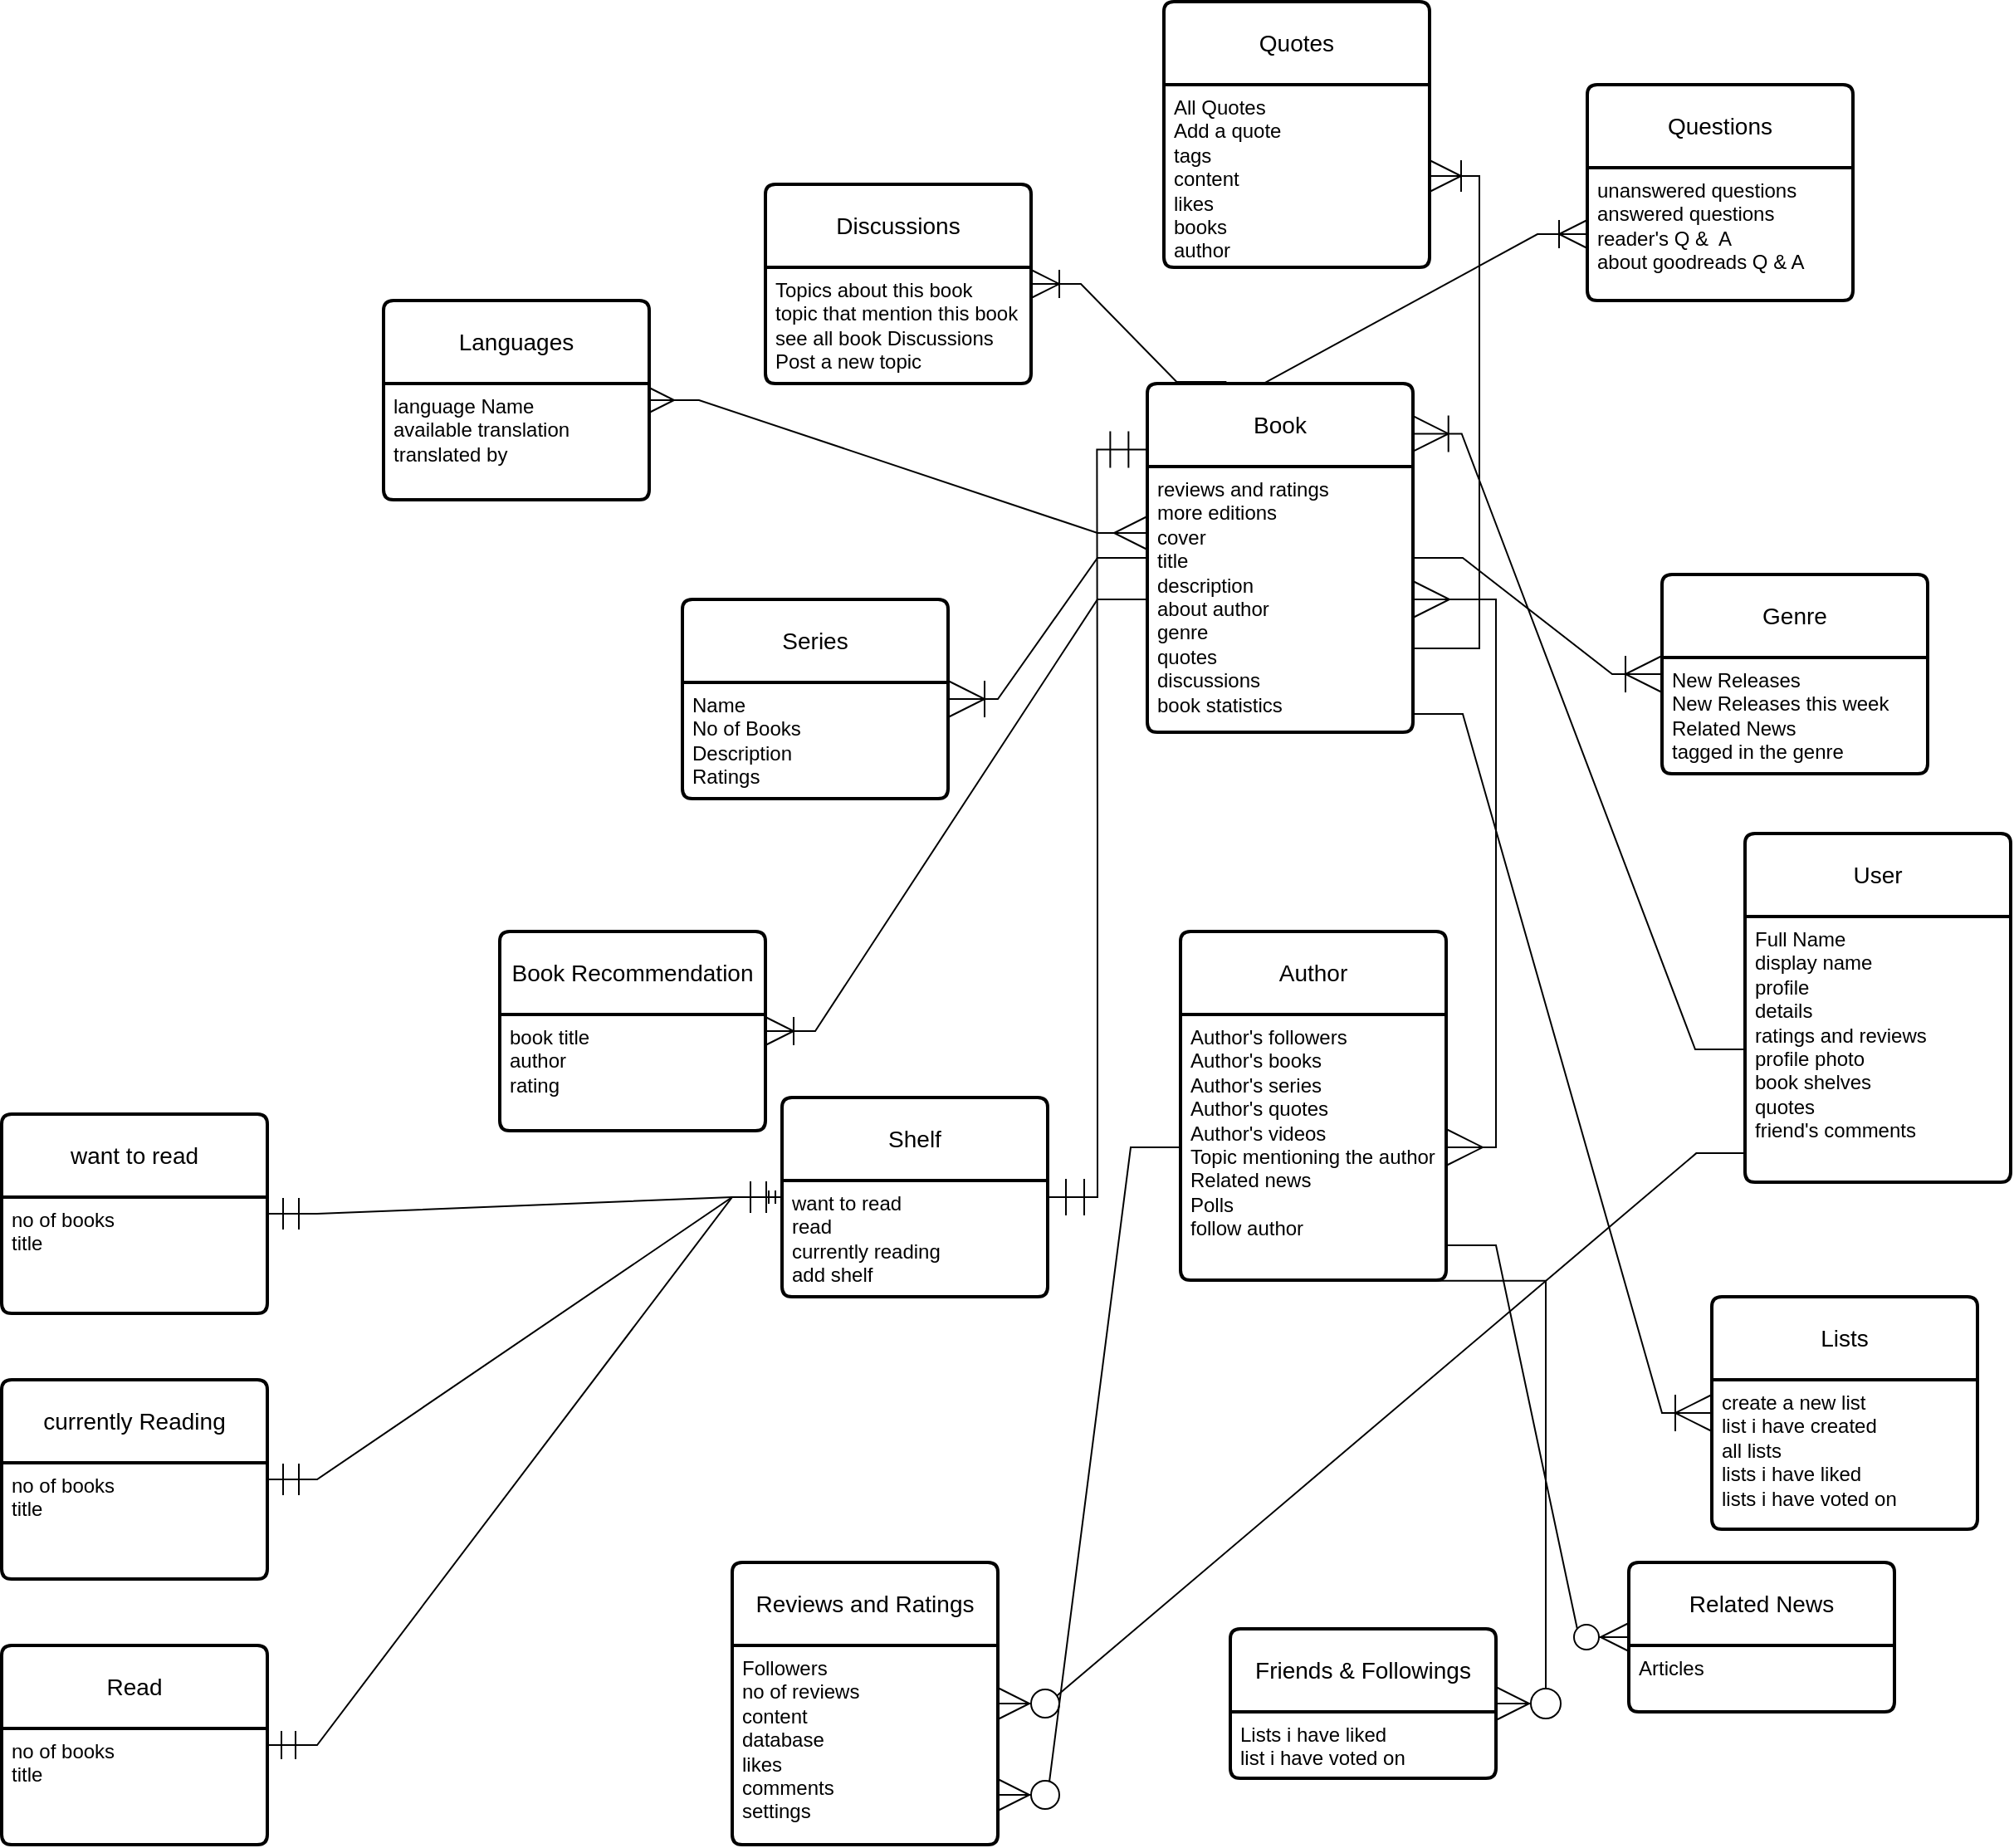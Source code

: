 <mxfile version="21.8.1" type="device">
  <diagram id="R2lEEEUBdFMjLlhIrx00" name="Page-1">
    <mxGraphModel dx="2313" dy="3277" grid="1" gridSize="10" guides="1" tooltips="1" connect="1" arrows="1" fold="1" page="1" pageScale="1" pageWidth="850" pageHeight="1100" math="0" shadow="0" extFonts="Permanent Marker^https://fonts.googleapis.com/css?family=Permanent+Marker">
      <root>
        <mxCell id="0" />
        <mxCell id="1" parent="0" />
        <mxCell id="PYLvjWSTo0g7mIUMMPKN-5" value="Book" style="swimlane;childLayout=stackLayout;horizontal=1;startSize=50;horizontalStack=0;rounded=1;fontSize=14;fontStyle=0;strokeWidth=2;resizeParent=0;resizeLast=1;shadow=0;dashed=0;align=center;arcSize=4;whiteSpace=wrap;html=1;" parent="1" vertex="1">
          <mxGeometry y="-60" width="160" height="210" as="geometry" />
        </mxCell>
        <mxCell id="PYLvjWSTo0g7mIUMMPKN-6" value="reviews and ratings&lt;br&gt;more editions&lt;br&gt;cover&lt;br&gt;title&lt;br&gt;description&lt;br&gt;about author&lt;br&gt;genre&lt;br&gt;quotes&lt;br&gt;discussions&lt;br&gt;book statistics" style="align=left;strokeColor=none;fillColor=none;spacingLeft=4;fontSize=12;verticalAlign=top;resizable=0;rotatable=0;part=1;html=1;" parent="PYLvjWSTo0g7mIUMMPKN-5" vertex="1">
          <mxGeometry y="50" width="160" height="160" as="geometry" />
        </mxCell>
        <mxCell id="PYLvjWSTo0g7mIUMMPKN-7" value="Author" style="swimlane;childLayout=stackLayout;horizontal=1;startSize=50;horizontalStack=0;rounded=1;fontSize=14;fontStyle=0;strokeWidth=2;resizeParent=0;resizeLast=1;shadow=0;dashed=0;align=center;arcSize=4;whiteSpace=wrap;html=1;" parent="1" vertex="1">
          <mxGeometry x="20" y="270" width="160" height="210" as="geometry" />
        </mxCell>
        <mxCell id="PYLvjWSTo0g7mIUMMPKN-8" value="Author&#39;s followers&lt;br&gt;Author&#39;s books&lt;br&gt;Author&#39;s series&lt;br&gt;Author&#39;s quotes&lt;br&gt;Author&#39;s videos&lt;br&gt;Topic mentioning the author&lt;br&gt;Related news&lt;br&gt;Polls&lt;br&gt;follow author&lt;br&gt;" style="align=left;strokeColor=none;fillColor=none;spacingLeft=4;fontSize=12;verticalAlign=top;resizable=0;rotatable=0;part=1;html=1;" parent="PYLvjWSTo0g7mIUMMPKN-7" vertex="1">
          <mxGeometry y="50" width="160" height="160" as="geometry" />
        </mxCell>
        <mxCell id="PYLvjWSTo0g7mIUMMPKN-9" value="Shelf" style="swimlane;childLayout=stackLayout;horizontal=1;startSize=50;horizontalStack=0;rounded=1;fontSize=14;fontStyle=0;strokeWidth=2;resizeParent=0;resizeLast=1;shadow=0;dashed=0;align=center;arcSize=4;whiteSpace=wrap;html=1;" parent="1" vertex="1">
          <mxGeometry x="-220" y="370" width="160" height="120" as="geometry" />
        </mxCell>
        <mxCell id="PYLvjWSTo0g7mIUMMPKN-10" value="want to read&lt;br&gt;read&lt;br&gt;currently reading&lt;br&gt;add shelf" style="align=left;strokeColor=none;fillColor=none;spacingLeft=4;fontSize=12;verticalAlign=top;resizable=0;rotatable=0;part=1;html=1;" parent="PYLvjWSTo0g7mIUMMPKN-9" vertex="1">
          <mxGeometry y="50" width="160" height="70" as="geometry" />
        </mxCell>
        <mxCell id="PYLvjWSTo0g7mIUMMPKN-11" value="Genre" style="swimlane;childLayout=stackLayout;horizontal=1;startSize=50;horizontalStack=0;rounded=1;fontSize=14;fontStyle=0;strokeWidth=2;resizeParent=0;resizeLast=1;shadow=0;dashed=0;align=center;arcSize=4;whiteSpace=wrap;html=1;" parent="1" vertex="1">
          <mxGeometry x="310" y="55" width="160" height="120" as="geometry" />
        </mxCell>
        <mxCell id="PYLvjWSTo0g7mIUMMPKN-12" value="New Releases&lt;br&gt;New Releases this week&lt;br&gt;Related News&lt;br&gt;tagged in the genre" style="align=left;strokeColor=none;fillColor=none;spacingLeft=4;fontSize=12;verticalAlign=top;resizable=0;rotatable=0;part=1;html=1;" parent="PYLvjWSTo0g7mIUMMPKN-11" vertex="1">
          <mxGeometry y="50" width="160" height="70" as="geometry" />
        </mxCell>
        <mxCell id="PYLvjWSTo0g7mIUMMPKN-13" value="User" style="swimlane;childLayout=stackLayout;horizontal=1;startSize=50;horizontalStack=0;rounded=1;fontSize=14;fontStyle=0;strokeWidth=2;resizeParent=0;resizeLast=1;shadow=0;dashed=0;align=center;arcSize=4;whiteSpace=wrap;html=1;" parent="1" vertex="1">
          <mxGeometry x="360" y="211" width="160" height="210" as="geometry" />
        </mxCell>
        <mxCell id="PYLvjWSTo0g7mIUMMPKN-14" value="Full Name&lt;br&gt;display name&lt;br&gt;profile&lt;br&gt;details&lt;br&gt;ratings and reviews&lt;br&gt;profile photo&lt;br&gt;book shelves&lt;br&gt;quotes&lt;br&gt;friend&#39;s comments" style="align=left;strokeColor=none;fillColor=none;spacingLeft=4;fontSize=12;verticalAlign=top;resizable=0;rotatable=0;part=1;html=1;" parent="PYLvjWSTo0g7mIUMMPKN-13" vertex="1">
          <mxGeometry y="50" width="160" height="160" as="geometry" />
        </mxCell>
        <mxCell id="PYLvjWSTo0g7mIUMMPKN-15" value="Quotes" style="swimlane;childLayout=stackLayout;horizontal=1;startSize=50;horizontalStack=0;rounded=1;fontSize=14;fontStyle=0;strokeWidth=2;resizeParent=0;resizeLast=1;shadow=0;dashed=0;align=center;arcSize=4;whiteSpace=wrap;html=1;" parent="1" vertex="1">
          <mxGeometry x="10" y="-290" width="160" height="160" as="geometry" />
        </mxCell>
        <mxCell id="PYLvjWSTo0g7mIUMMPKN-16" value="All Quotes&lt;br&gt;Add a quote&lt;br&gt;tags&lt;br&gt;content&lt;br&gt;likes&lt;br&gt;books&lt;br&gt;author" style="align=left;strokeColor=none;fillColor=none;spacingLeft=4;fontSize=12;verticalAlign=top;resizable=0;rotatable=0;part=1;html=1;" parent="PYLvjWSTo0g7mIUMMPKN-15" vertex="1">
          <mxGeometry y="50" width="160" height="110" as="geometry" />
        </mxCell>
        <mxCell id="PYLvjWSTo0g7mIUMMPKN-17" value="Questions" style="swimlane;childLayout=stackLayout;horizontal=1;startSize=50;horizontalStack=0;rounded=1;fontSize=14;fontStyle=0;strokeWidth=2;resizeParent=0;resizeLast=1;shadow=0;dashed=0;align=center;arcSize=4;whiteSpace=wrap;html=1;" parent="1" vertex="1">
          <mxGeometry x="265" y="-240" width="160" height="130" as="geometry" />
        </mxCell>
        <mxCell id="PYLvjWSTo0g7mIUMMPKN-18" value="unanswered questions&lt;br&gt;answered questions&lt;br&gt;reader&#39;s Q &amp;amp;&amp;nbsp; A&lt;br&gt;about goodreads Q &amp;amp; A&lt;br&gt;" style="align=left;strokeColor=none;fillColor=none;spacingLeft=4;fontSize=12;verticalAlign=top;resizable=0;rotatable=0;part=1;html=1;" parent="PYLvjWSTo0g7mIUMMPKN-17" vertex="1">
          <mxGeometry y="50" width="160" height="80" as="geometry" />
        </mxCell>
        <mxCell id="PYLvjWSTo0g7mIUMMPKN-19" value="Series" style="swimlane;childLayout=stackLayout;horizontal=1;startSize=50;horizontalStack=0;rounded=1;fontSize=14;fontStyle=0;strokeWidth=2;resizeParent=0;resizeLast=1;shadow=0;dashed=0;align=center;arcSize=4;whiteSpace=wrap;html=1;" parent="1" vertex="1">
          <mxGeometry x="-280" y="70" width="160" height="120" as="geometry" />
        </mxCell>
        <mxCell id="PYLvjWSTo0g7mIUMMPKN-20" value="Name&lt;br&gt;No of Books&lt;br&gt;Description&lt;br&gt;Ratings" style="align=left;strokeColor=none;fillColor=none;spacingLeft=4;fontSize=12;verticalAlign=top;resizable=0;rotatable=0;part=1;html=1;" parent="PYLvjWSTo0g7mIUMMPKN-19" vertex="1">
          <mxGeometry y="50" width="160" height="70" as="geometry" />
        </mxCell>
        <mxCell id="PYLvjWSTo0g7mIUMMPKN-21" value="Discussions" style="swimlane;childLayout=stackLayout;horizontal=1;startSize=50;horizontalStack=0;rounded=1;fontSize=14;fontStyle=0;strokeWidth=2;resizeParent=0;resizeLast=1;shadow=0;dashed=0;align=center;arcSize=4;whiteSpace=wrap;html=1;" parent="1" vertex="1">
          <mxGeometry x="-230" y="-180" width="160" height="120" as="geometry" />
        </mxCell>
        <mxCell id="PYLvjWSTo0g7mIUMMPKN-22" value="Topics about this book&lt;br&gt;topic that mention this book&lt;br&gt;see all book Discussions&lt;br&gt;Post a new topic" style="align=left;strokeColor=none;fillColor=none;spacingLeft=4;fontSize=12;verticalAlign=top;resizable=0;rotatable=0;part=1;html=1;" parent="PYLvjWSTo0g7mIUMMPKN-21" vertex="1">
          <mxGeometry y="50" width="160" height="70" as="geometry" />
        </mxCell>
        <mxCell id="PYLvjWSTo0g7mIUMMPKN-24" value="Lists" style="swimlane;childLayout=stackLayout;horizontal=1;startSize=50;horizontalStack=0;rounded=1;fontSize=14;fontStyle=0;strokeWidth=2;resizeParent=0;resizeLast=1;shadow=0;dashed=0;align=center;arcSize=4;whiteSpace=wrap;html=1;" parent="1" vertex="1">
          <mxGeometry x="340" y="490" width="160" height="140" as="geometry" />
        </mxCell>
        <mxCell id="PYLvjWSTo0g7mIUMMPKN-25" value="create a new list&lt;br&gt;list i have created&lt;br&gt;all lists&lt;br&gt;lists i have liked&lt;br&gt;lists i have voted on" style="align=left;strokeColor=none;fillColor=none;spacingLeft=4;fontSize=12;verticalAlign=top;resizable=0;rotatable=0;part=1;html=1;" parent="PYLvjWSTo0g7mIUMMPKN-24" vertex="1">
          <mxGeometry y="50" width="160" height="90" as="geometry" />
        </mxCell>
        <mxCell id="PYLvjWSTo0g7mIUMMPKN-27" value="Friends &amp;amp; Followings" style="swimlane;childLayout=stackLayout;horizontal=1;startSize=50;horizontalStack=0;rounded=1;fontSize=14;fontStyle=0;strokeWidth=2;resizeParent=0;resizeLast=1;shadow=0;dashed=0;align=center;arcSize=4;whiteSpace=wrap;html=1;" parent="1" vertex="1">
          <mxGeometry x="50" y="690" width="160" height="90" as="geometry" />
        </mxCell>
        <mxCell id="PYLvjWSTo0g7mIUMMPKN-28" value="Lists i have liked&lt;br&gt;list i have voted on" style="align=left;strokeColor=none;fillColor=none;spacingLeft=4;fontSize=12;verticalAlign=top;resizable=0;rotatable=0;part=1;html=1;" parent="PYLvjWSTo0g7mIUMMPKN-27" vertex="1">
          <mxGeometry y="50" width="160" height="40" as="geometry" />
        </mxCell>
        <mxCell id="PYLvjWSTo0g7mIUMMPKN-33" value="Related News" style="swimlane;childLayout=stackLayout;horizontal=1;startSize=50;horizontalStack=0;rounded=1;fontSize=14;fontStyle=0;strokeWidth=2;resizeParent=0;resizeLast=1;shadow=0;dashed=0;align=center;arcSize=4;whiteSpace=wrap;html=1;" parent="1" vertex="1">
          <mxGeometry x="290" y="650" width="160" height="90" as="geometry" />
        </mxCell>
        <mxCell id="PYLvjWSTo0g7mIUMMPKN-34" value="Articles" style="align=left;strokeColor=none;fillColor=none;spacingLeft=4;fontSize=12;verticalAlign=top;resizable=0;rotatable=0;part=1;html=1;" parent="PYLvjWSTo0g7mIUMMPKN-33" vertex="1">
          <mxGeometry y="50" width="160" height="40" as="geometry" />
        </mxCell>
        <mxCell id="FwS4AEKnAiy2oQh9NjkK-1" value="" style="edgeStyle=entityRelationEdgeStyle;fontSize=12;html=1;endArrow=ERoneToMany;rounded=0;endSize=20;startSize=20;" parent="1" source="PYLvjWSTo0g7mIUMMPKN-5" target="PYLvjWSTo0g7mIUMMPKN-11" edge="1">
          <mxGeometry width="100" height="100" relative="1" as="geometry">
            <mxPoint x="535" y="-10" as="sourcePoint" />
            <mxPoint x="475" y="145" as="targetPoint" />
            <Array as="points">
              <mxPoint x="425" y="135" />
              <mxPoint x="475" y="130" />
            </Array>
          </mxGeometry>
        </mxCell>
        <mxCell id="PYLvjWSTo0g7mIUMMPKN-52" value="" style="edgeStyle=entityRelationEdgeStyle;fontSize=12;html=1;endArrow=ERmany;startArrow=ERmany;rounded=0;endSize=20;startSize=20;" parent="1" source="PYLvjWSTo0g7mIUMMPKN-8" target="PYLvjWSTo0g7mIUMMPKN-6" edge="1">
          <mxGeometry width="100" height="100" relative="1" as="geometry">
            <mxPoint x="60" y="851.04" as="sourcePoint" />
            <mxPoint x="184" y="170.0" as="targetPoint" />
            <Array as="points">
              <mxPoint x="-1040" y="956.04" />
            </Array>
          </mxGeometry>
        </mxCell>
        <mxCell id="FwS4AEKnAiy2oQh9NjkK-4" value="" style="edgeStyle=entityRelationEdgeStyle;fontSize=12;html=1;endArrow=ERoneToMany;rounded=0;endSize=20;startSize=20;entryX=0.996;entryY=0.144;entryDx=0;entryDy=0;entryPerimeter=0;" parent="1" source="PYLvjWSTo0g7mIUMMPKN-14" target="PYLvjWSTo0g7mIUMMPKN-5" edge="1">
          <mxGeometry width="100" height="100" relative="1" as="geometry">
            <mxPoint x="230" as="sourcePoint" />
            <mxPoint x="300" y="35" as="targetPoint" />
            <Array as="points">
              <mxPoint x="495" y="20" />
              <mxPoint x="545" y="15" />
              <mxPoint x="340" y="-75" />
              <mxPoint x="270" y="35" />
            </Array>
          </mxGeometry>
        </mxCell>
        <mxCell id="FwS4AEKnAiy2oQh9NjkK-8" value="" style="edgeStyle=entityRelationEdgeStyle;fontSize=12;html=1;endArrow=ERmandOne;startArrow=ERmandOne;rounded=0;entryX=-0.002;entryY=0.189;entryDx=0;entryDy=0;entryPerimeter=0;endSize=20;startSize=20;" parent="1" source="PYLvjWSTo0g7mIUMMPKN-9" target="PYLvjWSTo0g7mIUMMPKN-5" edge="1">
          <mxGeometry width="100" height="100" relative="1" as="geometry">
            <mxPoint x="-210" y="155" as="sourcePoint" />
            <mxPoint x="-110" y="55" as="targetPoint" />
          </mxGeometry>
        </mxCell>
        <mxCell id="FwS4AEKnAiy2oQh9NjkK-10" value="" style="edgeStyle=entityRelationEdgeStyle;fontSize=12;html=1;endArrow=ERoneToMany;rounded=0;endSize=20;startSize=13;" parent="1" source="PYLvjWSTo0g7mIUMMPKN-5" target="PYLvjWSTo0g7mIUMMPKN-19" edge="1">
          <mxGeometry width="100" height="100" relative="1" as="geometry">
            <mxPoint x="-70" y="60" as="sourcePoint" />
            <mxPoint x="-40.0" y="10.0" as="targetPoint" />
            <Array as="points">
              <mxPoint x="-219.04" y="26.14" />
            </Array>
          </mxGeometry>
        </mxCell>
        <mxCell id="FwS4AEKnAiy2oQh9NjkK-18" value="Reviews and Ratings" style="swimlane;childLayout=stackLayout;horizontal=1;startSize=50;horizontalStack=0;rounded=1;fontSize=14;fontStyle=0;strokeWidth=2;resizeParent=0;resizeLast=1;shadow=0;dashed=0;align=center;arcSize=4;whiteSpace=wrap;html=1;" parent="1" vertex="1">
          <mxGeometry x="-250" y="650" width="160" height="170" as="geometry" />
        </mxCell>
        <mxCell id="FwS4AEKnAiy2oQh9NjkK-19" value="Followers&lt;br&gt;no of reviews&lt;br&gt;content&amp;nbsp;&lt;br&gt;database&lt;br&gt;likes&lt;br&gt;comments&lt;br&gt;settings" style="align=left;strokeColor=none;fillColor=none;spacingLeft=4;fontSize=12;verticalAlign=top;resizable=0;rotatable=0;part=1;html=1;" parent="FwS4AEKnAiy2oQh9NjkK-18" vertex="1">
          <mxGeometry y="50" width="160" height="120" as="geometry" />
        </mxCell>
        <mxCell id="F_ZXuF-Rk1d35hYwaX2O-3" value="" style="edgeStyle=entityRelationEdgeStyle;fontSize=12;html=1;endArrow=ERzeroToMany;endFill=1;rounded=0;startSize=13;endSize=18;exitX=0.59;exitY=1.002;exitDx=0;exitDy=0;exitPerimeter=0;" parent="1" source="PYLvjWSTo0g7mIUMMPKN-8" target="PYLvjWSTo0g7mIUMMPKN-27" edge="1">
          <mxGeometry width="100" height="100" relative="1" as="geometry">
            <mxPoint x="170" y="570" as="sourcePoint" />
            <mxPoint x="70" y="632.069" as="targetPoint" />
            <Array as="points">
              <mxPoint x="70" y="637.5" />
            </Array>
          </mxGeometry>
        </mxCell>
        <mxCell id="F_ZXuF-Rk1d35hYwaX2O-4" value="" style="edgeStyle=entityRelationEdgeStyle;fontSize=12;html=1;endArrow=ERzeroToMany;endFill=1;rounded=0;startSize=11;endSize=15;exitX=1;exitY=0.869;exitDx=0;exitDy=0;exitPerimeter=0;" parent="1" source="PYLvjWSTo0g7mIUMMPKN-8" target="PYLvjWSTo0g7mIUMMPKN-33" edge="1">
          <mxGeometry width="100" height="100" relative="1" as="geometry">
            <mxPoint x="170" y="520" as="sourcePoint" />
            <mxPoint x="-10" y="400" as="targetPoint" />
          </mxGeometry>
        </mxCell>
        <mxCell id="F_ZXuF-Rk1d35hYwaX2O-5" value="" style="edgeStyle=entityRelationEdgeStyle;fontSize=12;html=1;endArrow=ERoneToMany;rounded=0;exitX=1;exitY=0.931;exitDx=0;exitDy=0;exitPerimeter=0;startSize=9;endSize=20;" parent="1" source="PYLvjWSTo0g7mIUMMPKN-6" target="PYLvjWSTo0g7mIUMMPKN-24" edge="1">
          <mxGeometry width="100" height="100" relative="1" as="geometry">
            <mxPoint x="250" y="240" as="sourcePoint" />
            <mxPoint x="330" y="450" as="targetPoint" />
          </mxGeometry>
        </mxCell>
        <mxCell id="F_ZXuF-Rk1d35hYwaX2O-6" value="" style="edgeStyle=entityRelationEdgeStyle;fontSize=12;html=1;endArrow=ERzeroToMany;endFill=1;rounded=0;exitX=0.004;exitY=0.891;exitDx=0;exitDy=0;exitPerimeter=0;startSize=10;endSize=17;" parent="1" source="PYLvjWSTo0g7mIUMMPKN-14" target="FwS4AEKnAiy2oQh9NjkK-18" edge="1">
          <mxGeometry width="100" height="100" relative="1" as="geometry">
            <mxPoint x="-40" y="450" as="sourcePoint" />
            <mxPoint x="60" y="350" as="targetPoint" />
          </mxGeometry>
        </mxCell>
        <mxCell id="F_ZXuF-Rk1d35hYwaX2O-7" value="" style="edgeStyle=entityRelationEdgeStyle;fontSize=12;html=1;endArrow=ERzeroToMany;endFill=1;rounded=0;endSize=17;entryX=1;entryY=0.75;entryDx=0;entryDy=0;" parent="1" source="PYLvjWSTo0g7mIUMMPKN-8" target="FwS4AEKnAiy2oQh9NjkK-19" edge="1">
          <mxGeometry width="100" height="100" relative="1" as="geometry">
            <mxPoint x="-240" y="860" as="sourcePoint" />
            <mxPoint x="-140" y="760" as="targetPoint" />
            <Array as="points">
              <mxPoint x="-230" y="880" />
              <mxPoint x="-250" y="740" />
            </Array>
          </mxGeometry>
        </mxCell>
        <mxCell id="igiowY0TrKlYKmefXzV6-1" value="Book Recommendation" style="swimlane;childLayout=stackLayout;horizontal=1;startSize=50;horizontalStack=0;rounded=1;fontSize=14;fontStyle=0;strokeWidth=2;resizeParent=0;resizeLast=1;shadow=0;dashed=0;align=center;arcSize=4;whiteSpace=wrap;html=1;" vertex="1" parent="1">
          <mxGeometry x="-390" y="270" width="160" height="120" as="geometry" />
        </mxCell>
        <mxCell id="igiowY0TrKlYKmefXzV6-2" value="book title&lt;br&gt;author&lt;br&gt;rating" style="align=left;strokeColor=none;fillColor=none;spacingLeft=4;fontSize=12;verticalAlign=top;resizable=0;rotatable=0;part=1;html=1;" vertex="1" parent="igiowY0TrKlYKmefXzV6-1">
          <mxGeometry y="50" width="160" height="70" as="geometry" />
        </mxCell>
        <mxCell id="igiowY0TrKlYKmefXzV6-3" value="" style="edgeStyle=entityRelationEdgeStyle;fontSize=12;html=1;endArrow=ERoneToMany;rounded=0;startSize=9;endSize=15;" edge="1" parent="1" source="PYLvjWSTo0g7mIUMMPKN-6" target="igiowY0TrKlYKmefXzV6-1">
          <mxGeometry width="100" height="100" relative="1" as="geometry">
            <mxPoint x="-260" y="460" as="sourcePoint" />
            <mxPoint x="-160" y="360" as="targetPoint" />
          </mxGeometry>
        </mxCell>
        <mxCell id="igiowY0TrKlYKmefXzV6-5" value="" style="edgeStyle=entityRelationEdgeStyle;fontSize=12;html=1;endArrow=ERoneToMany;rounded=0;startSize=11;endSize=17;exitX=1.004;exitY=0.684;exitDx=0;exitDy=0;exitPerimeter=0;" edge="1" parent="1" source="PYLvjWSTo0g7mIUMMPKN-6" target="PYLvjWSTo0g7mIUMMPKN-16">
          <mxGeometry width="100" height="100" relative="1" as="geometry">
            <mxPoint x="160" y="65" as="sourcePoint" />
            <mxPoint x="230" y="-260" as="targetPoint" />
          </mxGeometry>
        </mxCell>
        <mxCell id="igiowY0TrKlYKmefXzV6-6" value="" style="edgeStyle=entityRelationEdgeStyle;fontSize=12;html=1;endArrow=ERoneToMany;rounded=0;endSize=15;exitX=0.298;exitY=-0.005;exitDx=0;exitDy=0;exitPerimeter=0;" edge="1" parent="1" source="PYLvjWSTo0g7mIUMMPKN-5" target="PYLvjWSTo0g7mIUMMPKN-21">
          <mxGeometry width="100" height="100" relative="1" as="geometry">
            <mxPoint x="-60" y="-40" as="sourcePoint" />
            <mxPoint x="40" y="-140" as="targetPoint" />
          </mxGeometry>
        </mxCell>
        <mxCell id="igiowY0TrKlYKmefXzV6-7" value="" style="edgeStyle=entityRelationEdgeStyle;fontSize=12;html=1;endArrow=ERoneToMany;rounded=0;endSize=15;exitX=0.25;exitY=0;exitDx=0;exitDy=0;" edge="1" parent="1" source="PYLvjWSTo0g7mIUMMPKN-5" target="PYLvjWSTo0g7mIUMMPKN-18">
          <mxGeometry width="100" height="100" relative="1" as="geometry">
            <mxPoint x="58" y="19" as="sourcePoint" />
            <mxPoint x="-60" y="-110" as="targetPoint" />
          </mxGeometry>
        </mxCell>
        <mxCell id="igiowY0TrKlYKmefXzV6-8" value="want to read" style="swimlane;childLayout=stackLayout;horizontal=1;startSize=50;horizontalStack=0;rounded=1;fontSize=14;fontStyle=0;strokeWidth=2;resizeParent=0;resizeLast=1;shadow=0;dashed=0;align=center;arcSize=4;whiteSpace=wrap;html=1;" vertex="1" parent="1">
          <mxGeometry x="-690" y="380" width="160" height="120" as="geometry" />
        </mxCell>
        <mxCell id="igiowY0TrKlYKmefXzV6-9" value="no of books&lt;br&gt;title" style="align=left;strokeColor=none;fillColor=none;spacingLeft=4;fontSize=12;verticalAlign=top;resizable=0;rotatable=0;part=1;html=1;" vertex="1" parent="igiowY0TrKlYKmefXzV6-8">
          <mxGeometry y="50" width="160" height="70" as="geometry" />
        </mxCell>
        <mxCell id="igiowY0TrKlYKmefXzV6-10" value="currently Reading" style="swimlane;childLayout=stackLayout;horizontal=1;startSize=50;horizontalStack=0;rounded=1;fontSize=14;fontStyle=0;strokeWidth=2;resizeParent=0;resizeLast=1;shadow=0;dashed=0;align=center;arcSize=4;whiteSpace=wrap;html=1;" vertex="1" parent="1">
          <mxGeometry x="-690" y="540" width="160" height="120" as="geometry" />
        </mxCell>
        <mxCell id="igiowY0TrKlYKmefXzV6-11" value="no of books&lt;br&gt;title" style="align=left;strokeColor=none;fillColor=none;spacingLeft=4;fontSize=12;verticalAlign=top;resizable=0;rotatable=0;part=1;html=1;" vertex="1" parent="igiowY0TrKlYKmefXzV6-10">
          <mxGeometry y="50" width="160" height="70" as="geometry" />
        </mxCell>
        <mxCell id="igiowY0TrKlYKmefXzV6-12" value="Read" style="swimlane;childLayout=stackLayout;horizontal=1;startSize=50;horizontalStack=0;rounded=1;fontSize=14;fontStyle=0;strokeWidth=2;resizeParent=0;resizeLast=1;shadow=0;dashed=0;align=center;arcSize=4;whiteSpace=wrap;html=1;" vertex="1" parent="1">
          <mxGeometry x="-690" y="700" width="160" height="120" as="geometry" />
        </mxCell>
        <mxCell id="igiowY0TrKlYKmefXzV6-13" value="no of books&lt;br&gt;title" style="align=left;strokeColor=none;fillColor=none;spacingLeft=4;fontSize=12;verticalAlign=top;resizable=0;rotatable=0;part=1;html=1;" vertex="1" parent="igiowY0TrKlYKmefXzV6-12">
          <mxGeometry y="50" width="160" height="70" as="geometry" />
        </mxCell>
        <mxCell id="igiowY0TrKlYKmefXzV6-15" value="" style="edgeStyle=entityRelationEdgeStyle;fontSize=12;html=1;endArrow=ERmandOne;startArrow=ERmandOne;rounded=0;endSize=17;startSize=17;" edge="1" parent="1" source="igiowY0TrKlYKmefXzV6-8" target="PYLvjWSTo0g7mIUMMPKN-9">
          <mxGeometry width="100" height="100" relative="1" as="geometry">
            <mxPoint x="-470" y="511" as="sourcePoint" />
            <mxPoint x="-100" y="421" as="targetPoint" />
            <Array as="points">
              <mxPoint x="-410" y="421" />
              <mxPoint x="-300" y="461" />
              <mxPoint x="-210" y="421" />
            </Array>
          </mxGeometry>
        </mxCell>
        <mxCell id="igiowY0TrKlYKmefXzV6-16" value="" style="edgeStyle=entityRelationEdgeStyle;fontSize=12;html=1;endArrow=ERmandOne;startArrow=ERmandOne;rounded=0;startSize=17;" edge="1" parent="1" source="igiowY0TrKlYKmefXzV6-10" target="PYLvjWSTo0g7mIUMMPKN-9">
          <mxGeometry width="100" height="100" relative="1" as="geometry">
            <mxPoint x="-500" y="530" as="sourcePoint" />
            <mxPoint x="-190" y="520" as="targetPoint" />
            <Array as="points">
              <mxPoint x="-380" y="511" />
              <mxPoint x="-270" y="551" />
              <mxPoint x="-180" y="511" />
            </Array>
          </mxGeometry>
        </mxCell>
        <mxCell id="igiowY0TrKlYKmefXzV6-17" value="" style="edgeStyle=entityRelationEdgeStyle;fontSize=12;html=1;endArrow=ERmandOne;startArrow=ERmandOne;rounded=0;startSize=15;" edge="1" parent="1" source="igiowY0TrKlYKmefXzV6-12" target="PYLvjWSTo0g7mIUMMPKN-9">
          <mxGeometry width="100" height="100" relative="1" as="geometry">
            <mxPoint x="-480" y="620" as="sourcePoint" />
            <mxPoint x="-170" y="610" as="targetPoint" />
            <Array as="points">
              <mxPoint x="-360" y="601" />
              <mxPoint x="-250" y="641" />
              <mxPoint x="-160" y="601" />
            </Array>
          </mxGeometry>
        </mxCell>
        <mxCell id="igiowY0TrKlYKmefXzV6-18" value="Languages" style="swimlane;childLayout=stackLayout;horizontal=1;startSize=50;horizontalStack=0;rounded=1;fontSize=14;fontStyle=0;strokeWidth=2;resizeParent=0;resizeLast=1;shadow=0;dashed=0;align=center;arcSize=4;whiteSpace=wrap;html=1;" vertex="1" parent="1">
          <mxGeometry x="-460" y="-110" width="160" height="120" as="geometry" />
        </mxCell>
        <mxCell id="igiowY0TrKlYKmefXzV6-19" value="language Name&lt;br&gt;available translation&lt;br&gt;translated by" style="align=left;strokeColor=none;fillColor=none;spacingLeft=4;fontSize=12;verticalAlign=top;resizable=0;rotatable=0;part=1;html=1;" vertex="1" parent="igiowY0TrKlYKmefXzV6-18">
          <mxGeometry y="50" width="160" height="70" as="geometry" />
        </mxCell>
        <mxCell id="igiowY0TrKlYKmefXzV6-20" value="" style="edgeStyle=entityRelationEdgeStyle;fontSize=12;html=1;endArrow=ERmany;startArrow=ERmany;rounded=0;entryX=0;entryY=0.25;entryDx=0;entryDy=0;endSize=18;startSize=13;" edge="1" parent="1" source="igiowY0TrKlYKmefXzV6-18" target="PYLvjWSTo0g7mIUMMPKN-6">
          <mxGeometry width="100" height="100" relative="1" as="geometry">
            <mxPoint x="-300" y="55" as="sourcePoint" />
            <mxPoint x="-200" y="-45" as="targetPoint" />
          </mxGeometry>
        </mxCell>
      </root>
    </mxGraphModel>
  </diagram>
</mxfile>
